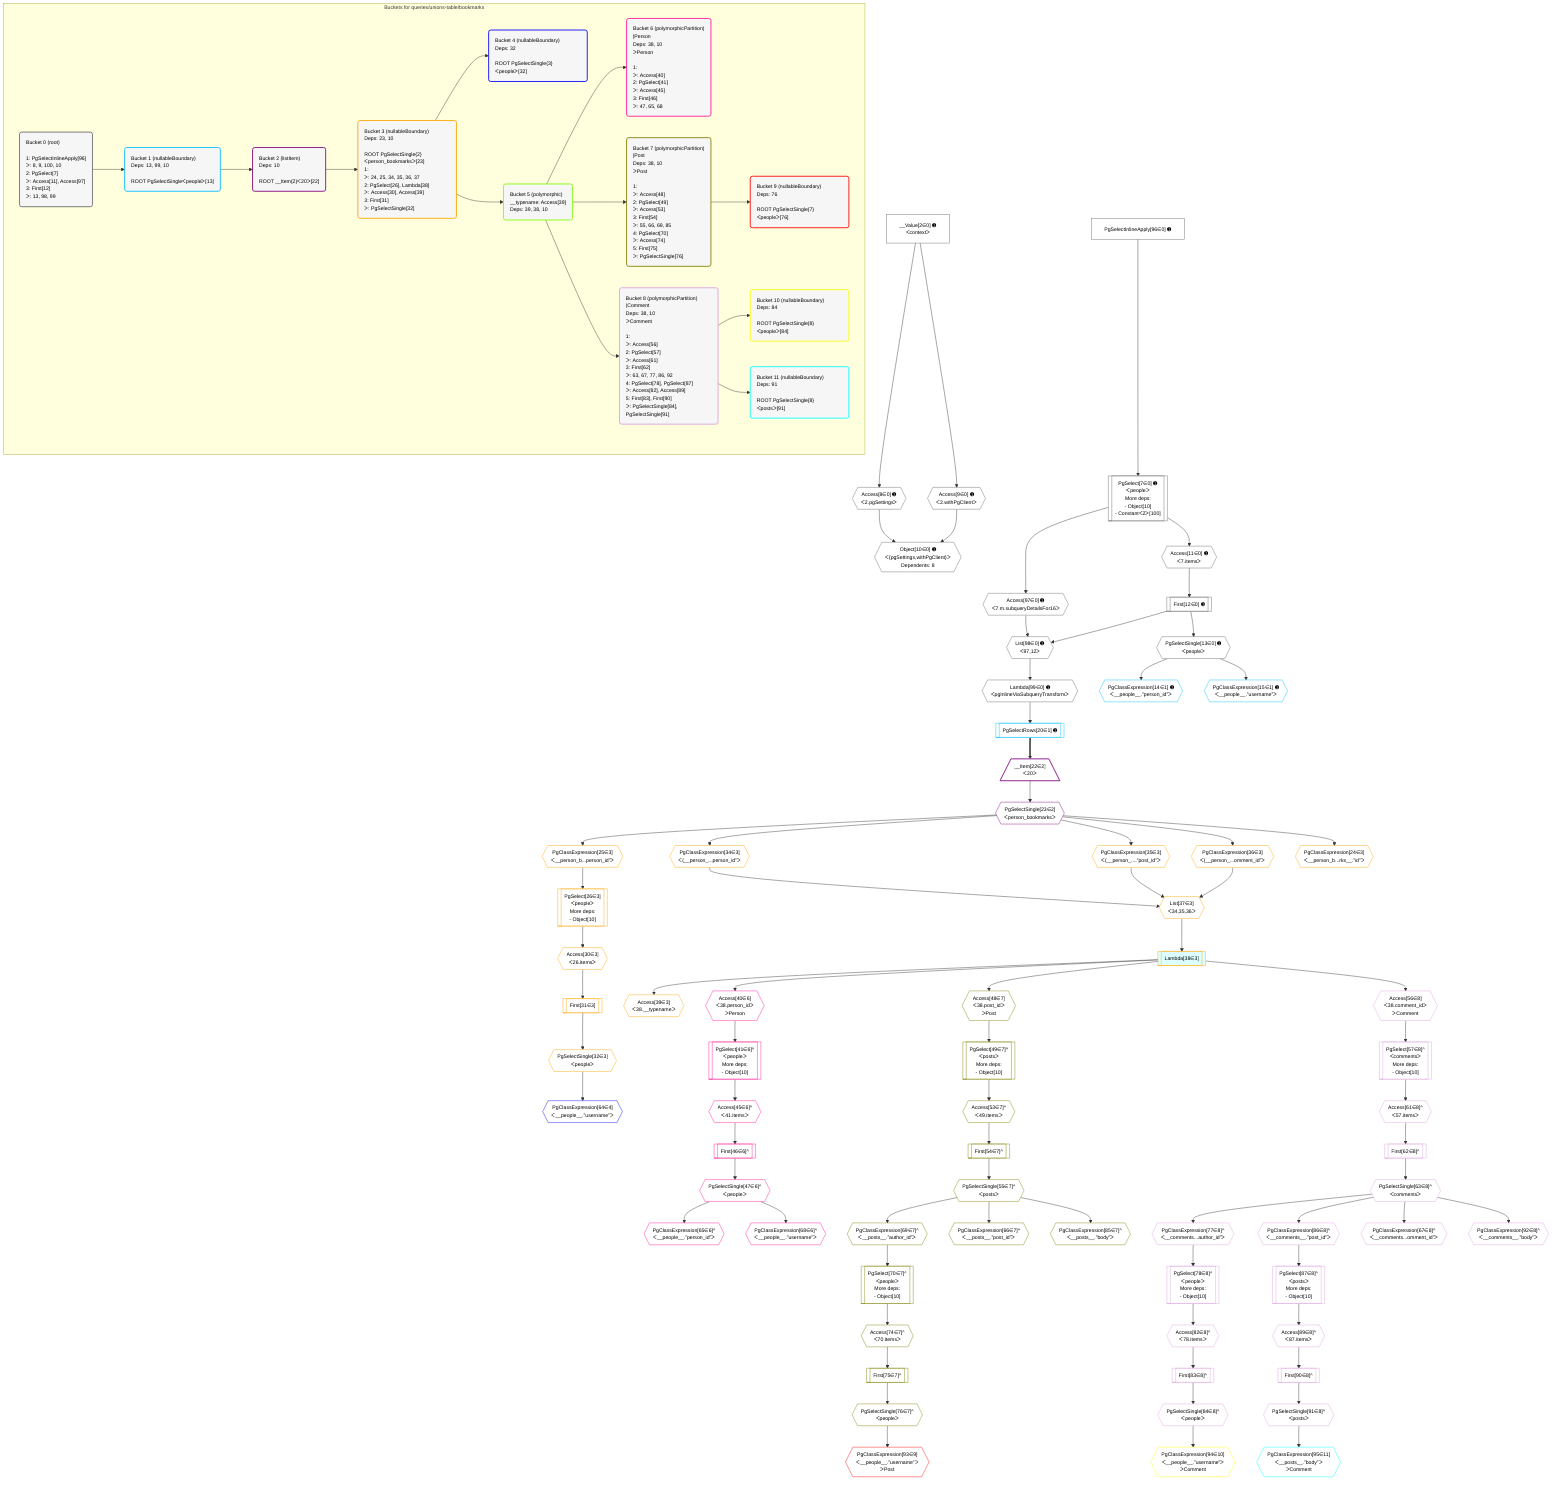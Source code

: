 %%{init: {'themeVariables': { 'fontSize': '12px'}}}%%
graph TD
    classDef path fill:#eee,stroke:#000,color:#000
    classDef plan fill:#fff,stroke-width:1px,color:#000
    classDef itemplan fill:#fff,stroke-width:2px,color:#000
    classDef unbatchedplan fill:#dff,stroke-width:1px,color:#000
    classDef sideeffectplan fill:#fcc,stroke-width:2px,color:#000
    classDef bucket fill:#f6f6f6,color:#000,stroke-width:2px,text-align:left

    subgraph "Buckets for queries/unions-table/bookmarks"
    Bucket0("Bucket 0 (root)<br /><br />1: PgSelectInlineApply[96]<br />ᐳ: 8, 9, 100, 10<br />2: PgSelect[7]<br />ᐳ: Access[11], Access[97]<br />3: First[12]<br />ᐳ: 13, 98, 99"):::bucket
    Bucket1("Bucket 1 (nullableBoundary)<br />Deps: 13, 99, 10<br /><br />ROOT PgSelectSingleᐸpeopleᐳ[13]"):::bucket
    Bucket2("Bucket 2 (listItem)<br />Deps: 10<br /><br />ROOT __Item{2}ᐸ20ᐳ[22]"):::bucket
    Bucket3("Bucket 3 (nullableBoundary)<br />Deps: 23, 10<br /><br />ROOT PgSelectSingle{2}ᐸperson_bookmarksᐳ[23]<br />1: <br />ᐳ: 24, 25, 34, 35, 36, 37<br />2: PgSelect[26], Lambda[38]<br />ᐳ: Access[30], Access[39]<br />3: First[31]<br />ᐳ: PgSelectSingle[32]"):::bucket
    Bucket4("Bucket 4 (nullableBoundary)<br />Deps: 32<br /><br />ROOT PgSelectSingle{3}ᐸpeopleᐳ[32]"):::bucket
    Bucket5("Bucket 5 (polymorphic)<br />__typename: Access[39]<br />Deps: 39, 38, 10"):::bucket
    Bucket6("Bucket 6 (polymorphicPartition)<br />|Person<br />Deps: 38, 10<br />ᐳPerson<br /><br />1: <br />ᐳ: Access[40]<br />2: PgSelect[41]<br />ᐳ: Access[45]<br />3: First[46]<br />ᐳ: 47, 65, 68"):::bucket
    Bucket7("Bucket 7 (polymorphicPartition)<br />|Post<br />Deps: 38, 10<br />ᐳPost<br /><br />1: <br />ᐳ: Access[48]<br />2: PgSelect[49]<br />ᐳ: Access[53]<br />3: First[54]<br />ᐳ: 55, 66, 69, 85<br />4: PgSelect[70]<br />ᐳ: Access[74]<br />5: First[75]<br />ᐳ: PgSelectSingle[76]"):::bucket
    Bucket8("Bucket 8 (polymorphicPartition)<br />|Comment<br />Deps: 38, 10<br />ᐳComment<br /><br />1: <br />ᐳ: Access[56]<br />2: PgSelect[57]<br />ᐳ: Access[61]<br />3: First[62]<br />ᐳ: 63, 67, 77, 86, 92<br />4: PgSelect[78], PgSelect[87]<br />ᐳ: Access[82], Access[89]<br />5: First[83], First[90]<br />ᐳ: PgSelectSingle[84], PgSelectSingle[91]"):::bucket
    Bucket9("Bucket 9 (nullableBoundary)<br />Deps: 76<br /><br />ROOT PgSelectSingle{7}ᐸpeopleᐳ[76]"):::bucket
    Bucket10("Bucket 10 (nullableBoundary)<br />Deps: 84<br /><br />ROOT PgSelectSingle{8}ᐸpeopleᐳ[84]"):::bucket
    Bucket11("Bucket 11 (nullableBoundary)<br />Deps: 91<br /><br />ROOT PgSelectSingle{8}ᐸpostsᐳ[91]"):::bucket
    end
    Bucket0 --> Bucket1
    Bucket1 --> Bucket2
    Bucket2 --> Bucket3
    Bucket3 --> Bucket4 & Bucket5
    Bucket5 --> Bucket6 & Bucket7 & Bucket8
    Bucket7 --> Bucket9
    Bucket8 --> Bucket10 & Bucket11

    %% plan dependencies
    PgSelect7[["PgSelect[7∈0] ➊<br />ᐸpeopleᐳ<br />More deps:<br />- Object[10]<br />- Constantᐸ2ᐳ[100]"]]:::plan
    PgSelectInlineApply96["PgSelectInlineApply[96∈0] ➊"]:::plan
    PgSelectInlineApply96 --> PgSelect7
    Object10{{"Object[10∈0] ➊<br />ᐸ{pgSettings,withPgClient}ᐳ<br />Dependents: 8"}}:::plan
    Access8{{"Access[8∈0] ➊<br />ᐸ2.pgSettingsᐳ"}}:::plan
    Access9{{"Access[9∈0] ➊<br />ᐸ2.withPgClientᐳ"}}:::plan
    Access8 & Access9 --> Object10
    List98{{"List[98∈0] ➊<br />ᐸ97,12ᐳ"}}:::plan
    Access97{{"Access[97∈0] ➊<br />ᐸ7.m.subqueryDetailsFor16ᐳ"}}:::plan
    First12[["First[12∈0] ➊"]]:::plan
    Access97 & First12 --> List98
    __Value2["__Value[2∈0] ➊<br />ᐸcontextᐳ"]:::plan
    __Value2 --> Access8
    __Value2 --> Access9
    Access11{{"Access[11∈0] ➊<br />ᐸ7.itemsᐳ"}}:::plan
    PgSelect7 --> Access11
    Access11 --> First12
    PgSelectSingle13{{"PgSelectSingle[13∈0] ➊<br />ᐸpeopleᐳ"}}:::plan
    First12 --> PgSelectSingle13
    PgSelect7 --> Access97
    Lambda99{{"Lambda[99∈0] ➊<br />ᐸpgInlineViaSubqueryTransformᐳ"}}:::plan
    List98 --> Lambda99
    PgClassExpression14{{"PgClassExpression[14∈1] ➊<br />ᐸ__people__.”person_id”ᐳ"}}:::plan
    PgSelectSingle13 --> PgClassExpression14
    PgClassExpression15{{"PgClassExpression[15∈1] ➊<br />ᐸ__people__.”username”ᐳ"}}:::plan
    PgSelectSingle13 --> PgClassExpression15
    PgSelectRows20[["PgSelectRows[20∈1] ➊"]]:::plan
    Lambda99 --> PgSelectRows20
    __Item22[/"__Item[22∈2]<br />ᐸ20ᐳ"\]:::itemplan
    PgSelectRows20 ==> __Item22
    PgSelectSingle23{{"PgSelectSingle[23∈2]<br />ᐸperson_bookmarksᐳ"}}:::plan
    __Item22 --> PgSelectSingle23
    List37{{"List[37∈3]<br />ᐸ34,35,36ᐳ"}}:::plan
    PgClassExpression34{{"PgClassExpression[34∈3]<br />ᐸ(__person_...person_id”ᐳ"}}:::plan
    PgClassExpression35{{"PgClassExpression[35∈3]<br />ᐸ(__person_....”post_id”ᐳ"}}:::plan
    PgClassExpression36{{"PgClassExpression[36∈3]<br />ᐸ(__person_...omment_id”ᐳ"}}:::plan
    PgClassExpression34 & PgClassExpression35 & PgClassExpression36 --> List37
    PgSelect26[["PgSelect[26∈3]<br />ᐸpeopleᐳ<br />More deps:<br />- Object[10]"]]:::plan
    PgClassExpression25{{"PgClassExpression[25∈3]<br />ᐸ__person_b...person_id”ᐳ"}}:::plan
    PgClassExpression25 --> PgSelect26
    PgClassExpression24{{"PgClassExpression[24∈3]<br />ᐸ__person_b...rks__.”id”ᐳ"}}:::plan
    PgSelectSingle23 --> PgClassExpression24
    PgSelectSingle23 --> PgClassExpression25
    Access30{{"Access[30∈3]<br />ᐸ26.itemsᐳ"}}:::plan
    PgSelect26 --> Access30
    First31[["First[31∈3]"]]:::plan
    Access30 --> First31
    PgSelectSingle32{{"PgSelectSingle[32∈3]<br />ᐸpeopleᐳ"}}:::plan
    First31 --> PgSelectSingle32
    PgSelectSingle23 --> PgClassExpression34
    PgSelectSingle23 --> PgClassExpression35
    PgSelectSingle23 --> PgClassExpression36
    Lambda38[["Lambda[38∈3]"]]:::unbatchedplan
    List37 --> Lambda38
    Access39{{"Access[39∈3]<br />ᐸ38.__typenameᐳ"}}:::plan
    Lambda38 --> Access39
    PgClassExpression64{{"PgClassExpression[64∈4]<br />ᐸ__people__.”username”ᐳ"}}:::plan
    PgSelectSingle32 --> PgClassExpression64
    PgSelect41[["PgSelect[41∈6]^<br />ᐸpeopleᐳ<br />More deps:<br />- Object[10]"]]:::plan
    Access40{{"Access[40∈6]<br />ᐸ38.person_idᐳ<br />ᐳPerson"}}:::plan
    Access40 --> PgSelect41
    Lambda38 --> Access40
    Access45{{"Access[45∈6]^<br />ᐸ41.itemsᐳ"}}:::plan
    PgSelect41 --> Access45
    First46[["First[46∈6]^"]]:::plan
    Access45 --> First46
    PgSelectSingle47{{"PgSelectSingle[47∈6]^<br />ᐸpeopleᐳ"}}:::plan
    First46 --> PgSelectSingle47
    PgClassExpression65{{"PgClassExpression[65∈6]^<br />ᐸ__people__.”person_id”ᐳ"}}:::plan
    PgSelectSingle47 --> PgClassExpression65
    PgClassExpression68{{"PgClassExpression[68∈6]^<br />ᐸ__people__.”username”ᐳ"}}:::plan
    PgSelectSingle47 --> PgClassExpression68
    PgSelect49[["PgSelect[49∈7]^<br />ᐸpostsᐳ<br />More deps:<br />- Object[10]"]]:::plan
    Access48{{"Access[48∈7]<br />ᐸ38.post_idᐳ<br />ᐳPost"}}:::plan
    Access48 --> PgSelect49
    PgSelect70[["PgSelect[70∈7]^<br />ᐸpeopleᐳ<br />More deps:<br />- Object[10]"]]:::plan
    PgClassExpression69{{"PgClassExpression[69∈7]^<br />ᐸ__posts__.”author_id”ᐳ"}}:::plan
    PgClassExpression69 --> PgSelect70
    Lambda38 --> Access48
    Access53{{"Access[53∈7]^<br />ᐸ49.itemsᐳ"}}:::plan
    PgSelect49 --> Access53
    First54[["First[54∈7]^"]]:::plan
    Access53 --> First54
    PgSelectSingle55{{"PgSelectSingle[55∈7]^<br />ᐸpostsᐳ"}}:::plan
    First54 --> PgSelectSingle55
    PgClassExpression66{{"PgClassExpression[66∈7]^<br />ᐸ__posts__.”post_id”ᐳ"}}:::plan
    PgSelectSingle55 --> PgClassExpression66
    PgSelectSingle55 --> PgClassExpression69
    Access74{{"Access[74∈7]^<br />ᐸ70.itemsᐳ"}}:::plan
    PgSelect70 --> Access74
    First75[["First[75∈7]^"]]:::plan
    Access74 --> First75
    PgSelectSingle76{{"PgSelectSingle[76∈7]^<br />ᐸpeopleᐳ"}}:::plan
    First75 --> PgSelectSingle76
    PgClassExpression85{{"PgClassExpression[85∈7]^<br />ᐸ__posts__.”body”ᐳ"}}:::plan
    PgSelectSingle55 --> PgClassExpression85
    PgSelect57[["PgSelect[57∈8]^<br />ᐸcommentsᐳ<br />More deps:<br />- Object[10]"]]:::plan
    Access56{{"Access[56∈8]<br />ᐸ38.comment_idᐳ<br />ᐳComment"}}:::plan
    Access56 --> PgSelect57
    PgSelect78[["PgSelect[78∈8]^<br />ᐸpeopleᐳ<br />More deps:<br />- Object[10]"]]:::plan
    PgClassExpression77{{"PgClassExpression[77∈8]^<br />ᐸ__comments...author_id”ᐳ"}}:::plan
    PgClassExpression77 --> PgSelect78
    PgSelect87[["PgSelect[87∈8]^<br />ᐸpostsᐳ<br />More deps:<br />- Object[10]"]]:::plan
    PgClassExpression86{{"PgClassExpression[86∈8]^<br />ᐸ__comments__.”post_id”ᐳ"}}:::plan
    PgClassExpression86 --> PgSelect87
    Lambda38 --> Access56
    Access61{{"Access[61∈8]^<br />ᐸ57.itemsᐳ"}}:::plan
    PgSelect57 --> Access61
    First62[["First[62∈8]^"]]:::plan
    Access61 --> First62
    PgSelectSingle63{{"PgSelectSingle[63∈8]^<br />ᐸcommentsᐳ"}}:::plan
    First62 --> PgSelectSingle63
    PgClassExpression67{{"PgClassExpression[67∈8]^<br />ᐸ__comments...omment_id”ᐳ"}}:::plan
    PgSelectSingle63 --> PgClassExpression67
    PgSelectSingle63 --> PgClassExpression77
    Access82{{"Access[82∈8]^<br />ᐸ78.itemsᐳ"}}:::plan
    PgSelect78 --> Access82
    First83[["First[83∈8]^"]]:::plan
    Access82 --> First83
    PgSelectSingle84{{"PgSelectSingle[84∈8]^<br />ᐸpeopleᐳ"}}:::plan
    First83 --> PgSelectSingle84
    PgSelectSingle63 --> PgClassExpression86
    Access89{{"Access[89∈8]^<br />ᐸ87.itemsᐳ"}}:::plan
    PgSelect87 --> Access89
    First90[["First[90∈8]^"]]:::plan
    Access89 --> First90
    PgSelectSingle91{{"PgSelectSingle[91∈8]^<br />ᐸpostsᐳ"}}:::plan
    First90 --> PgSelectSingle91
    PgClassExpression92{{"PgClassExpression[92∈8]^<br />ᐸ__comments__.”body”ᐳ"}}:::plan
    PgSelectSingle63 --> PgClassExpression92
    PgClassExpression93{{"PgClassExpression[93∈9]<br />ᐸ__people__.”username”ᐳ<br />ᐳPost"}}:::plan
    PgSelectSingle76 --> PgClassExpression93
    PgClassExpression94{{"PgClassExpression[94∈10]<br />ᐸ__people__.”username”ᐳ<br />ᐳComment"}}:::plan
    PgSelectSingle84 --> PgClassExpression94
    PgClassExpression95{{"PgClassExpression[95∈11]<br />ᐸ__posts__.”body”ᐳ<br />ᐳComment"}}:::plan
    PgSelectSingle91 --> PgClassExpression95

    %% define steps
    classDef bucket0 stroke:#696969
    class Bucket0,__Value2,PgSelect7,Access8,Access9,Object10,Access11,First12,PgSelectSingle13,PgSelectInlineApply96,Access97,List98,Lambda99 bucket0
    classDef bucket1 stroke:#00bfff
    class Bucket1,PgClassExpression14,PgClassExpression15,PgSelectRows20 bucket1
    classDef bucket2 stroke:#7f007f
    class Bucket2,__Item22,PgSelectSingle23 bucket2
    classDef bucket3 stroke:#ffa500
    class Bucket3,PgClassExpression24,PgClassExpression25,PgSelect26,Access30,First31,PgSelectSingle32,PgClassExpression34,PgClassExpression35,PgClassExpression36,List37,Lambda38,Access39 bucket3
    classDef bucket4 stroke:#0000ff
    class Bucket4,PgClassExpression64 bucket4
    classDef bucket5 stroke:#7fff00
    class Bucket5 bucket5
    classDef bucket6 stroke:#ff1493
    class Bucket6,Access40,PgSelect41,Access45,First46,PgSelectSingle47,PgClassExpression65,PgClassExpression68 bucket6
    classDef bucket7 stroke:#808000
    class Bucket7,Access48,PgSelect49,Access53,First54,PgSelectSingle55,PgClassExpression66,PgClassExpression69,PgSelect70,Access74,First75,PgSelectSingle76,PgClassExpression85 bucket7
    classDef bucket8 stroke:#dda0dd
    class Bucket8,Access56,PgSelect57,Access61,First62,PgSelectSingle63,PgClassExpression67,PgClassExpression77,PgSelect78,Access82,First83,PgSelectSingle84,PgClassExpression86,PgSelect87,Access89,First90,PgSelectSingle91,PgClassExpression92 bucket8
    classDef bucket9 stroke:#ff0000
    class Bucket9,PgClassExpression93 bucket9
    classDef bucket10 stroke:#ffff00
    class Bucket10,PgClassExpression94 bucket10
    classDef bucket11 stroke:#00ffff
    class Bucket11,PgClassExpression95 bucket11